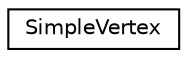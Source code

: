 digraph "Graphical Class Hierarchy"
{
 // LATEX_PDF_SIZE
  edge [fontname="Helvetica",fontsize="10",labelfontname="Helvetica",labelfontsize="10"];
  node [fontname="Helvetica",fontsize="10",shape=record];
  rankdir="LR";
  Node0 [label="SimpleVertex",height=0.2,width=0.4,color="black", fillcolor="white", style="filled",URL="$structSimpleVertex.html",tooltip=" "];
}
